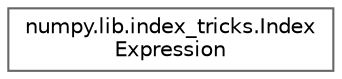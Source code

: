 digraph "Graphical Class Hierarchy"
{
 // LATEX_PDF_SIZE
  bgcolor="transparent";
  edge [fontname=Helvetica,fontsize=10,labelfontname=Helvetica,labelfontsize=10];
  node [fontname=Helvetica,fontsize=10,shape=box,height=0.2,width=0.4];
  rankdir="LR";
  Node0 [id="Node000000",label="numpy.lib.index_tricks.Index\lExpression",height=0.2,width=0.4,color="grey40", fillcolor="white", style="filled",URL="$da/dc3/classnumpy_1_1lib_1_1index__tricks_1_1IndexExpression.html",tooltip=" "];
}
